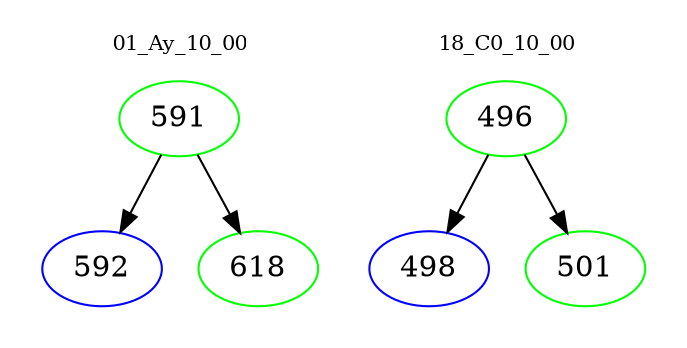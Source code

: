 digraph{
subgraph cluster_0 {
color = white
label = "01_Ay_10_00";
fontsize=10;
T0_591 [label="591", color="green"]
T0_591 -> T0_592 [color="black"]
T0_592 [label="592", color="blue"]
T0_591 -> T0_618 [color="black"]
T0_618 [label="618", color="green"]
}
subgraph cluster_1 {
color = white
label = "18_C0_10_00";
fontsize=10;
T1_496 [label="496", color="green"]
T1_496 -> T1_498 [color="black"]
T1_498 [label="498", color="blue"]
T1_496 -> T1_501 [color="black"]
T1_501 [label="501", color="green"]
}
}
